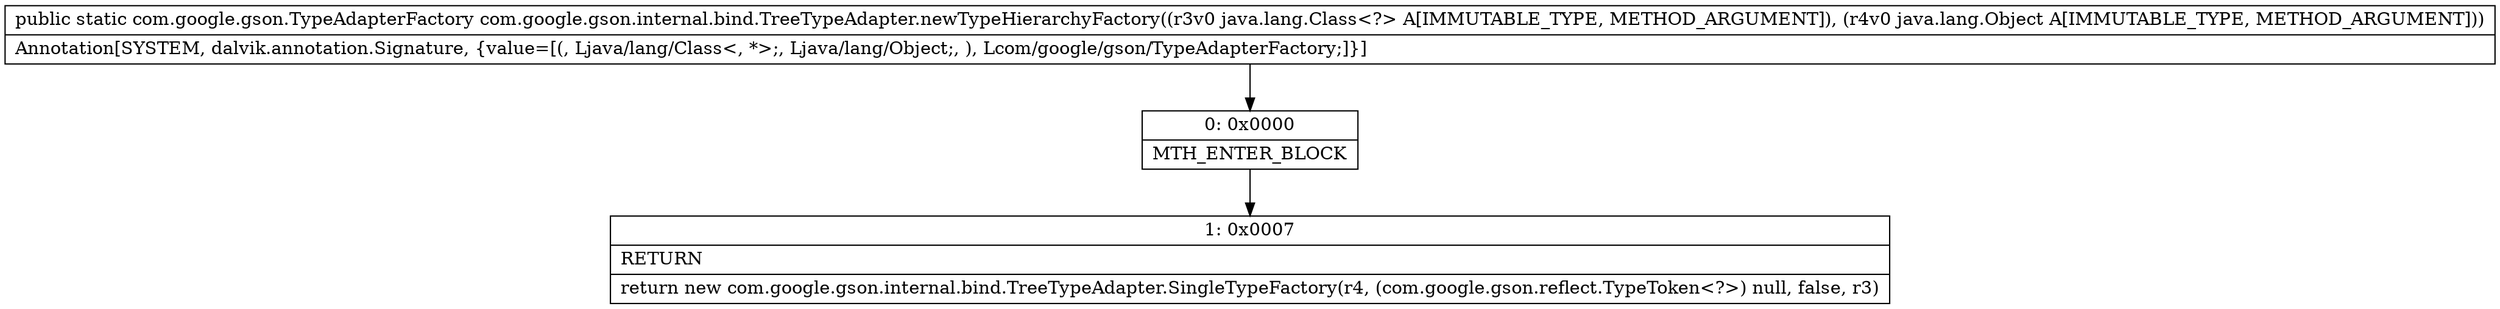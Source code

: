 digraph "CFG forcom.google.gson.internal.bind.TreeTypeAdapter.newTypeHierarchyFactory(Ljava\/lang\/Class;Ljava\/lang\/Object;)Lcom\/google\/gson\/TypeAdapterFactory;" {
Node_0 [shape=record,label="{0\:\ 0x0000|MTH_ENTER_BLOCK\l}"];
Node_1 [shape=record,label="{1\:\ 0x0007|RETURN\l|return new com.google.gson.internal.bind.TreeTypeAdapter.SingleTypeFactory(r4, (com.google.gson.reflect.TypeToken\<?\>) null, false, r3)\l}"];
MethodNode[shape=record,label="{public static com.google.gson.TypeAdapterFactory com.google.gson.internal.bind.TreeTypeAdapter.newTypeHierarchyFactory((r3v0 java.lang.Class\<?\> A[IMMUTABLE_TYPE, METHOD_ARGUMENT]), (r4v0 java.lang.Object A[IMMUTABLE_TYPE, METHOD_ARGUMENT]))  | Annotation[SYSTEM, dalvik.annotation.Signature, \{value=[(, Ljava\/lang\/Class\<, *\>;, Ljava\/lang\/Object;, ), Lcom\/google\/gson\/TypeAdapterFactory;]\}]\l}"];
MethodNode -> Node_0;
Node_0 -> Node_1;
}

